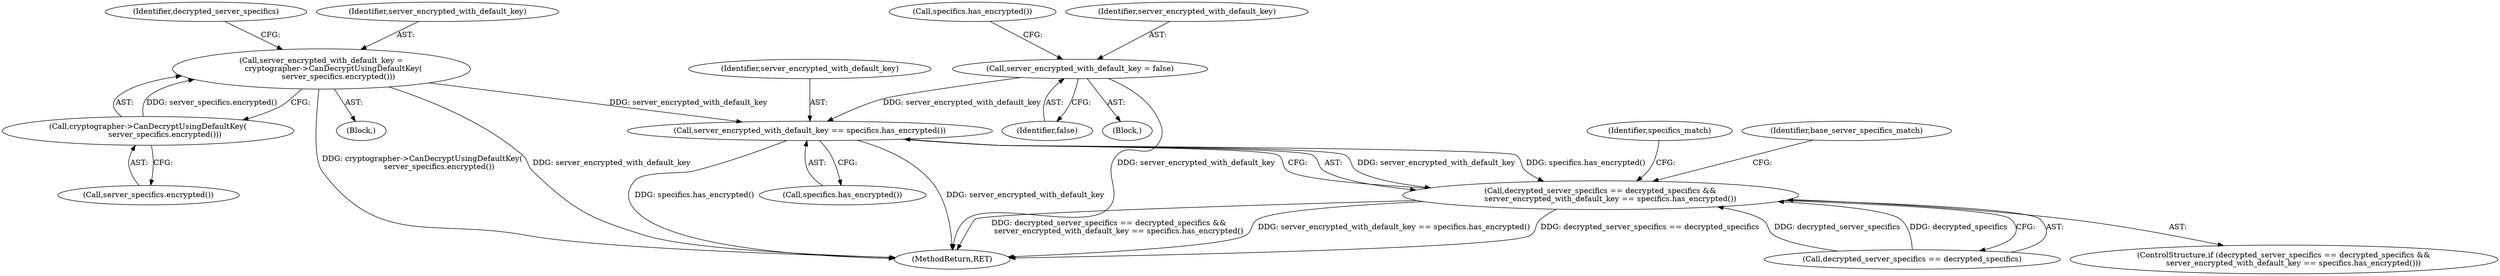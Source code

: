 digraph "0_Chrome_fcd3a7a671ecf2d5f46ea34787d27507a914d2f5_5@API" {
"1000253" [label="(Call,server_encrypted_with_default_key == specifics.has_encrypted())"];
"1000235" [label="(Call,server_encrypted_with_default_key =\n          cryptographer->CanDecryptUsingDefaultKey(\n              server_specifics.encrypted()))"];
"1000237" [label="(Call,cryptographer->CanDecryptUsingDefaultKey(\n              server_specifics.encrypted()))"];
"1000214" [label="(Call,server_encrypted_with_default_key = false)"];
"1000249" [label="(Call,decrypted_server_specifics == decrypted_specifics &&\n        server_encrypted_with_default_key == specifics.has_encrypted())"];
"1000255" [label="(Call,specifics.has_encrypted())"];
"1000218" [label="(Call,specifics.has_encrypted())"];
"1000250" [label="(Call,decrypted_server_specifics == decrypted_specifics)"];
"1000517" [label="(MethodReturn,RET)"];
"1000240" [label="(Identifier,decrypted_server_specifics)"];
"1000237" [label="(Call,cryptographer->CanDecryptUsingDefaultKey(\n              server_specifics.encrypted()))"];
"1000249" [label="(Call,decrypted_server_specifics == decrypted_specifics &&\n        server_encrypted_with_default_key == specifics.has_encrypted())"];
"1000216" [label="(Identifier,false)"];
"1000215" [label="(Identifier,server_encrypted_with_default_key)"];
"1000262" [label="(Identifier,base_server_specifics_match)"];
"1000236" [label="(Identifier,server_encrypted_with_default_key)"];
"1000254" [label="(Identifier,server_encrypted_with_default_key)"];
"1000214" [label="(Call,server_encrypted_with_default_key = false)"];
"1000248" [label="(ControlStructure,if (decrypted_server_specifics == decrypted_specifics &&\n        server_encrypted_with_default_key == specifics.has_encrypted()))"];
"1000238" [label="(Call,server_specifics.encrypted())"];
"1000234" [label="(Block,)"];
"1000140" [label="(Block,)"];
"1000253" [label="(Call,server_encrypted_with_default_key == specifics.has_encrypted())"];
"1000235" [label="(Call,server_encrypted_with_default_key =\n          cryptographer->CanDecryptUsingDefaultKey(\n              server_specifics.encrypted()))"];
"1000258" [label="(Identifier,specifics_match)"];
"1000253" -> "1000249"  [label="AST: "];
"1000253" -> "1000255"  [label="CFG: "];
"1000254" -> "1000253"  [label="AST: "];
"1000255" -> "1000253"  [label="AST: "];
"1000249" -> "1000253"  [label="CFG: "];
"1000253" -> "1000517"  [label="DDG: specifics.has_encrypted()"];
"1000253" -> "1000517"  [label="DDG: server_encrypted_with_default_key"];
"1000253" -> "1000249"  [label="DDG: server_encrypted_with_default_key"];
"1000253" -> "1000249"  [label="DDG: specifics.has_encrypted()"];
"1000235" -> "1000253"  [label="DDG: server_encrypted_with_default_key"];
"1000214" -> "1000253"  [label="DDG: server_encrypted_with_default_key"];
"1000235" -> "1000234"  [label="AST: "];
"1000235" -> "1000237"  [label="CFG: "];
"1000236" -> "1000235"  [label="AST: "];
"1000237" -> "1000235"  [label="AST: "];
"1000240" -> "1000235"  [label="CFG: "];
"1000235" -> "1000517"  [label="DDG: cryptographer->CanDecryptUsingDefaultKey(\n              server_specifics.encrypted())"];
"1000235" -> "1000517"  [label="DDG: server_encrypted_with_default_key"];
"1000237" -> "1000235"  [label="DDG: server_specifics.encrypted()"];
"1000237" -> "1000238"  [label="CFG: "];
"1000238" -> "1000237"  [label="AST: "];
"1000214" -> "1000140"  [label="AST: "];
"1000214" -> "1000216"  [label="CFG: "];
"1000215" -> "1000214"  [label="AST: "];
"1000216" -> "1000214"  [label="AST: "];
"1000218" -> "1000214"  [label="CFG: "];
"1000214" -> "1000517"  [label="DDG: server_encrypted_with_default_key"];
"1000249" -> "1000248"  [label="AST: "];
"1000249" -> "1000250"  [label="CFG: "];
"1000250" -> "1000249"  [label="AST: "];
"1000258" -> "1000249"  [label="CFG: "];
"1000262" -> "1000249"  [label="CFG: "];
"1000249" -> "1000517"  [label="DDG: server_encrypted_with_default_key == specifics.has_encrypted()"];
"1000249" -> "1000517"  [label="DDG: decrypted_server_specifics == decrypted_specifics"];
"1000249" -> "1000517"  [label="DDG: decrypted_server_specifics == decrypted_specifics &&\n        server_encrypted_with_default_key == specifics.has_encrypted()"];
"1000250" -> "1000249"  [label="DDG: decrypted_server_specifics"];
"1000250" -> "1000249"  [label="DDG: decrypted_specifics"];
}
